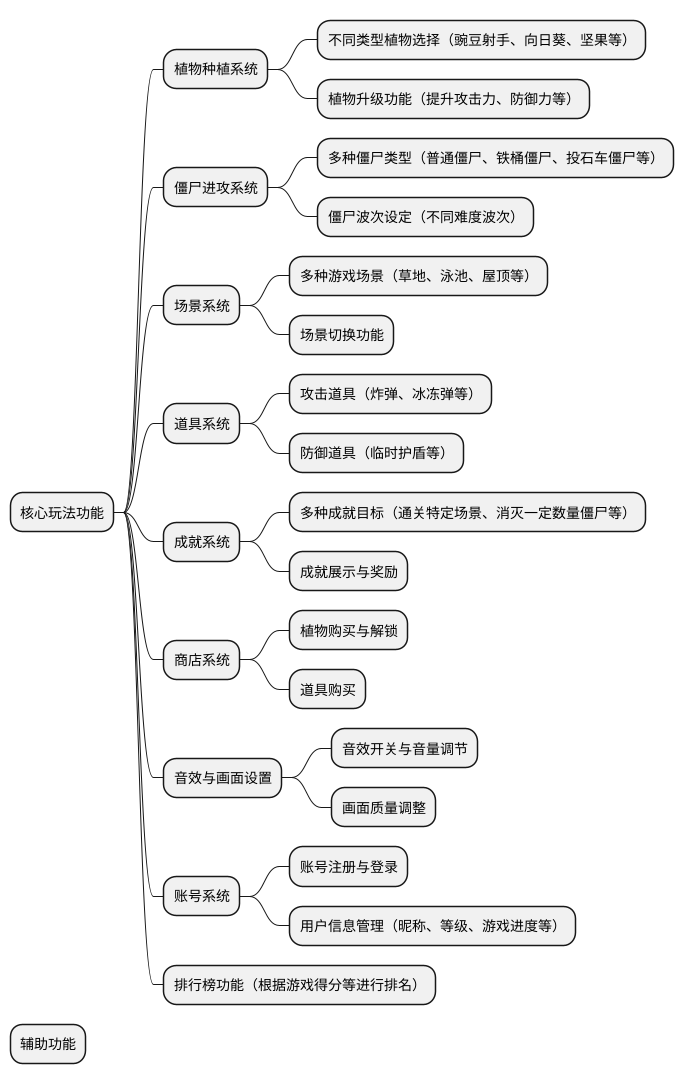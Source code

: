 @startmindmap
* 核心玩法功能
** 植物种植系统
*** 不同类型植物选择（豌豆射手、向日葵、坚果等）
*** 植物升级功能（提升攻击力、防御力等）
** 僵尸进攻系统
*** 多种僵尸类型（普通僵尸、铁桶僵尸、投石车僵尸等）
*** 僵尸波次设定（不同难度波次）
** 场景系统
*** 多种游戏场景（草地、泳池、屋顶等）
*** 场景切换功能
** 道具系统
*** 攻击道具（炸弹、冰冻弹等）
*** 防御道具（临时护盾等）
** 成就系统
*** 多种成就目标（通关特定场景、消灭一定数量僵尸等）
*** 成就展示与奖励
** 商店系统
*** 植物购买与解锁
*** 道具购买
** 音效与画面设置
*** 音效开关与音量调节
*** 画面质量调整
** 账号系统
*** 账号注册与登录
*** 用户信息管理（昵称、等级、游戏进度等）
** 排行榜功能（根据游戏得分等进行排名）

* 辅助功能
@endmindmap